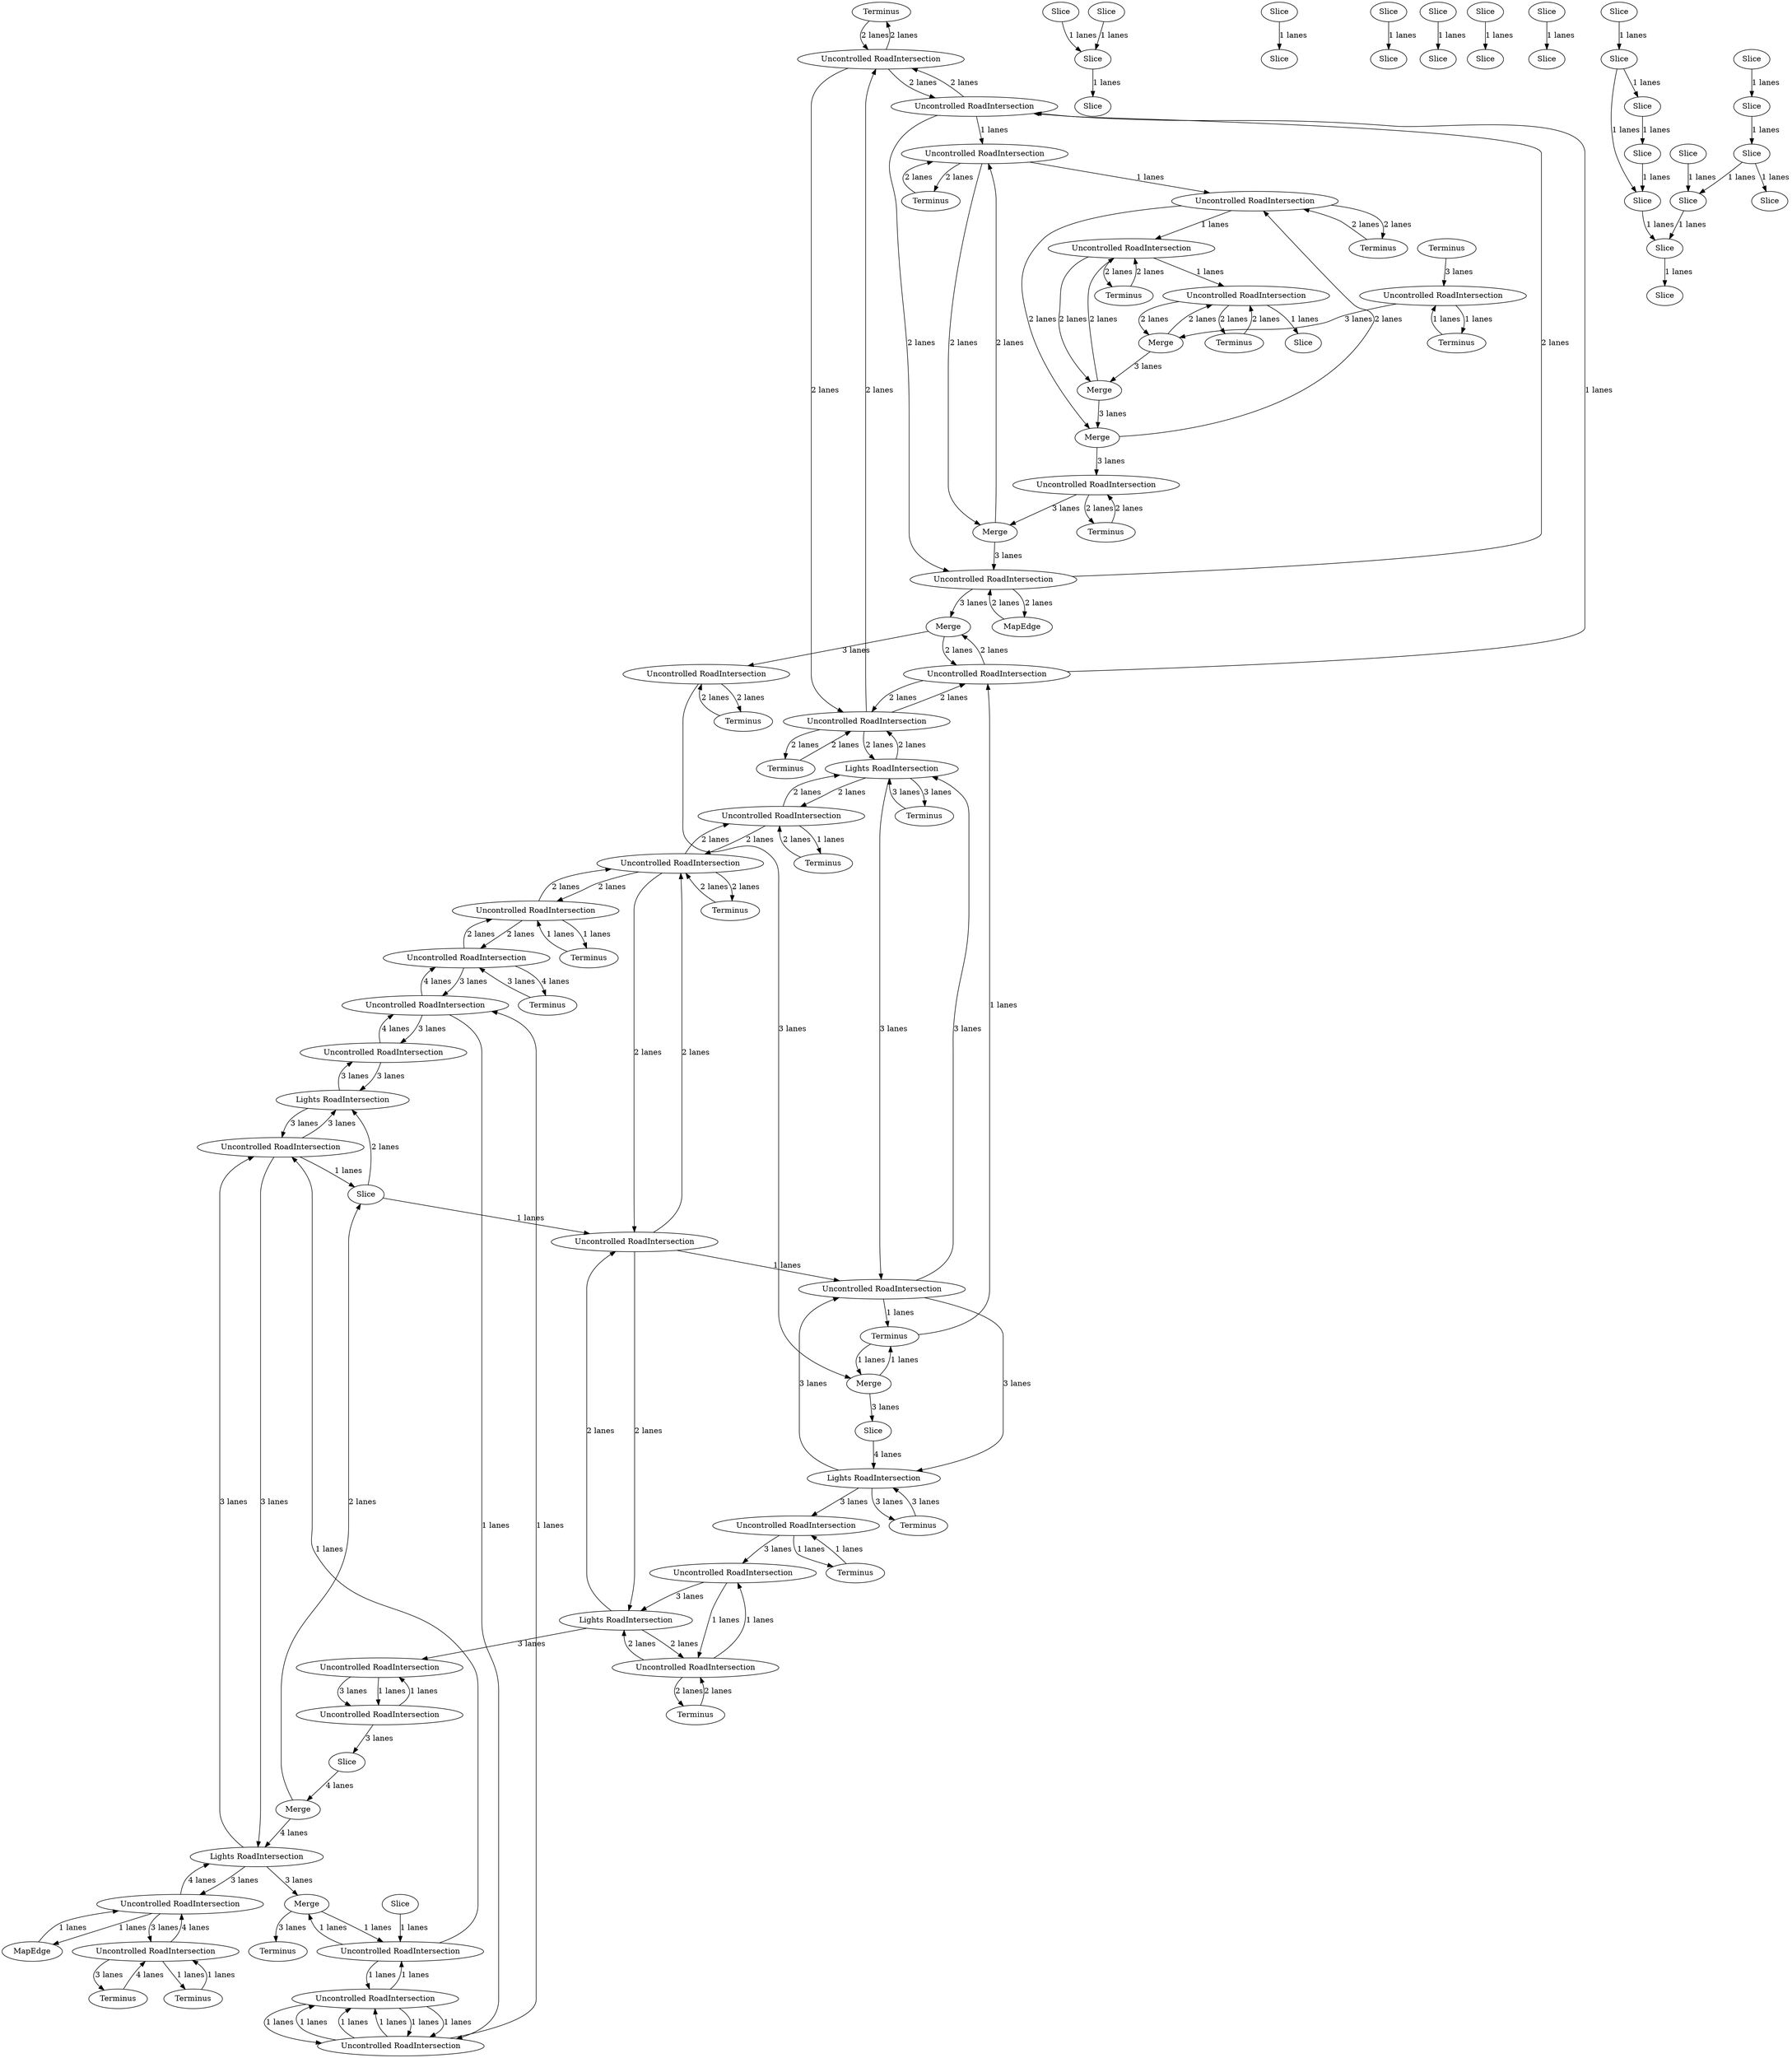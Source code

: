 digraph {
    0 [ label = "Terminus" ]
    1 [ label = "Terminus" ]
    2 [ label = "Terminus" ]
    3 [ label = "Terminus" ]
    4 [ label = "Terminus" ]
    5 [ label = "Terminus" ]
    6 [ label = "Slice" ]
    7 [ label = "Terminus" ]
    8 [ label = "Slice" ]
    9 [ label = "Terminus" ]
    10 [ label = "Terminus" ]
    11 [ label = "Terminus" ]
    12 [ label = "Terminus" ]
    13 [ label = "Slice" ]
    14 [ label = "Slice" ]
    15 [ label = "Slice" ]
    16 [ label = "Slice" ]
    17 [ label = "Slice" ]
    18 [ label = "Slice" ]
    19 [ label = "Slice" ]
    20 [ label = "Slice" ]
    21 [ label = "Slice" ]
    22 [ label = "Slice" ]
    23 [ label = "Uncontrolled RoadIntersection" ]
    24 [ label = "Uncontrolled RoadIntersection" ]
    25 [ label = "Lights RoadIntersection" ]
    26 [ label = "Uncontrolled RoadIntersection" ]
    27 [ label = "Uncontrolled RoadIntersection" ]
    28 [ label = "Slice" ]
    29 [ label = "Slice" ]
    30 [ label = "Uncontrolled RoadIntersection" ]
    31 [ label = "Slice" ]
    32 [ label = "Uncontrolled RoadIntersection" ]
    33 [ label = "Slice" ]
    34 [ label = "Slice" ]
    35 [ label = "Slice" ]
    36 [ label = "Slice" ]
    37 [ label = "Slice" ]
    38 [ label = "Uncontrolled RoadIntersection" ]
    39 [ label = "Slice" ]
    40 [ label = "Slice" ]
    41 [ label = "Uncontrolled RoadIntersection" ]
    42 [ label = "Slice" ]
    43 [ label = "Slice" ]
    44 [ label = "Slice" ]
    45 [ label = "Uncontrolled RoadIntersection" ]
    46 [ label = "Lights RoadIntersection" ]
    47 [ label = "Terminus" ]
    48 [ label = "Slice" ]
    49 [ label = "Merge" ]
    50 [ label = "Slice" ]
    51 [ label = "Uncontrolled RoadIntersection" ]
    52 [ label = "Lights RoadIntersection" ]
    53 [ label = "Slice" ]
    54 [ label = "Slice" ]
    55 [ label = "Uncontrolled RoadIntersection" ]
    56 [ label = "Uncontrolled RoadIntersection" ]
    57 [ label = "Terminus" ]
    58 [ label = "Uncontrolled RoadIntersection" ]
    59 [ label = "Merge" ]
    60 [ label = "Slice" ]
    61 [ label = "Uncontrolled RoadIntersection" ]
    62 [ label = "Uncontrolled RoadIntersection" ]
    63 [ label = "Uncontrolled RoadIntersection" ]
    64 [ label = "Uncontrolled RoadIntersection" ]
    65 [ label = "Uncontrolled RoadIntersection" ]
    66 [ label = "Slice" ]
    67 [ label = "Uncontrolled RoadIntersection" ]
    68 [ label = "Uncontrolled RoadIntersection" ]
    69 [ label = "Lights RoadIntersection" ]
    70 [ label = "Uncontrolled RoadIntersection" ]
    71 [ label = "Uncontrolled RoadIntersection" ]
    72 [ label = "Lights RoadIntersection" ]
    73 [ label = "Slice" ]
    74 [ label = "Merge" ]
    75 [ label = "Uncontrolled RoadIntersection" ]
    76 [ label = "Uncontrolled RoadIntersection" ]
    77 [ label = "Merge" ]
    78 [ label = "Merge" ]
    79 [ label = "Merge" ]
    80 [ label = "Uncontrolled RoadIntersection" ]
    81 [ label = "Merge" ]
    82 [ label = "Uncontrolled RoadIntersection" ]
    83 [ label = "Merge" ]
    84 [ label = "Terminus" ]
    85 [ label = "MapEdge" ]
    86 [ label = "Uncontrolled RoadIntersection" ]
    87 [ label = "Uncontrolled RoadIntersection" ]
    88 [ label = "Uncontrolled RoadIntersection" ]
    89 [ label = "Terminus" ]
    90 [ label = "Terminus" ]
    91 [ label = "Terminus" ]
    92 [ label = "Terminus" ]
    93 [ label = "Terminus" ]
    94 [ label = "Terminus" ]
    95 [ label = "Terminus" ]
    96 [ label = "Terminus" ]
    97 [ label = "MapEdge" ]
    98 [ label = "Uncontrolled RoadIntersection" ]
    99 [ label = "Uncontrolled RoadIntersection" ]
    7 -> 98 [ label = "2 lanes" ]
    98 -> 7 [ label = "1 lanes" ]
    2 -> 64 [ label = "2 lanes" ]
    64 -> 2 [ label = "2 lanes" ]
    64 -> 83 [ label = "2 lanes" ]
    83 -> 64 [ label = "2 lanes" ]
    3 -> 65 [ label = "2 lanes" ]
    65 -> 3 [ label = "2 lanes" ]
    65 -> 78 [ label = "2 lanes" ]
    78 -> 65 [ label = "2 lanes" ]
    5 -> 62 [ label = "2 lanes" ]
    62 -> 5 [ label = "2 lanes" ]
    62 -> 81 [ label = "2 lanes" ]
    81 -> 62 [ label = "2 lanes" ]
    80 -> 96 [ label = "2 lanes" ]
    96 -> 80 [ label = "2 lanes" ]
    24 -> 27 [ label = "2 lanes" ]
    27 -> 24 [ label = "2 lanes" ]
    27 -> 99 [ label = "2 lanes" ]
    99 -> 27 [ label = "2 lanes" ]
    0 -> 26 [ label = "2 lanes" ]
    26 -> 0 [ label = "2 lanes" ]
    26 -> 61 [ label = "2 lanes" ]
    61 -> 26 [ label = "2 lanes" ]
    61 -> 76 [ label = "2 lanes" ]
    76 -> 61 [ label = "2 lanes" ]
    76 -> 97 [ label = "2 lanes" ]
    97 -> 76 [ label = "2 lanes" ]
    82 -> 94 [ label = "1 lanes" ]
    94 -> 82 [ label = "1 lanes" ]
    85 -> 87 [ label = "1 lanes" ]
    87 -> 85 [ label = "1 lanes" ]
    27 -> 11 [ label = "1 lanes" ]
    11 -> 27 [ label = "1 lanes" ]
    98 -> 25 [ label = "2 lanes" ]
    25 -> 98 [ label = "2 lanes" ]
    25 -> 23 [ label = "2 lanes" ]
    23 -> 25 [ label = "2 lanes" ]
    23 -> 26 [ label = "2 lanes" ]
    26 -> 23 [ label = "2 lanes" ]
    10 -> 23 [ label = "2 lanes" ]
    23 -> 10 [ label = "2 lanes" ]
    23 -> 58 [ label = "2 lanes" ]
    58 -> 23 [ label = "2 lanes" ]
    58 -> 77 [ label = "2 lanes" ]
    77 -> 58 [ label = "2 lanes" ]
    4 -> 63 [ label = "2 lanes" ]
    63 -> 4 [ label = "2 lanes" ]
    63 -> 79 [ label = "2 lanes" ]
    79 -> 63 [ label = "2 lanes" ]
    50 -> 54 [ label = "1 lanes" ]
    48 -> 50 [ label = "1 lanes" ]
    87 -> 88 [ label = "3 lanes" ]
    88 -> 87 [ label = "4 lanes" ]
    88 -> 89 [ label = "3 lanes" ]
    89 -> 88 [ label = "4 lanes" ]
    1 -> 25 [ label = "3 lanes" ]
    25 -> 1 [ label = "3 lanes" ]
    25 -> 56 [ label = "3 lanes" ]
    56 -> 25 [ label = "3 lanes" ]
    56 -> 72 [ label = "3 lanes" ]
    72 -> 56 [ label = "3 lanes" ]
    49 -> 47 [ label = "3 lanes" ]
    33 -> 31 [ label = "1 lanes" ]
    34 -> 33 [ label = "1 lanes" ]
    35 -> 34 [ label = "1 lanes" ]
    36 -> 35 [ label = "1 lanes" ]
    84 -> 82 [ label = "3 lanes" ]
    82 -> 81 [ label = "3 lanes" ]
    81 -> 78 [ label = "3 lanes" ]
    78 -> 83 [ label = "3 lanes" ]
    83 -> 80 [ label = "3 lanes" ]
    80 -> 79 [ label = "3 lanes" ]
    79 -> 76 [ label = "3 lanes" ]
    76 -> 77 [ label = "3 lanes" ]
    77 -> 75 [ label = "3 lanes" ]
    75 -> 74 [ label = "3 lanes" ]
    74 -> 73 [ label = "3 lanes" ]
    60 -> 59 [ label = "4 lanes" ]
    59 -> 52 [ label = "4 lanes" ]
    73 -> 72 [ label = "4 lanes" ]
    72 -> 71 [ label = "3 lanes" ]
    71 -> 70 [ label = "3 lanes" ]
    70 -> 69 [ label = "3 lanes" ]
    69 -> 68 [ label = "3 lanes" ]
    68 -> 67 [ label = "3 lanes" ]
    67 -> 60 [ label = "3 lanes" ]
    52 -> 49 [ label = "3 lanes" ]
    14 -> 8 [ label = "1 lanes" ]
    15 -> 14 [ label = "1 lanes" ]
    59 -> 53 [ label = "2 lanes" ]
    53 -> 46 [ label = "2 lanes" ]
    17 -> 18 [ label = "1 lanes" ]
    22 -> 20 [ label = "1 lanes" ]
    29 -> 28 [ label = "1 lanes" ]
    21 -> 19 [ label = "1 lanes" ]
    74 -> 57 [ label = "1 lanes" ]
    57 -> 74 [ label = "1 lanes" ]
    86 -> 70 [ label = "1 lanes" ]
    70 -> 86 [ label = "1 lanes" ]
    67 -> 68 [ label = "1 lanes" ]
    68 -> 67 [ label = "1 lanes" ]
    69 -> 86 [ label = "2 lanes" ]
    86 -> 69 [ label = "2 lanes" ]
    86 -> 92 [ label = "2 lanes" ]
    92 -> 86 [ label = "2 lanes" ]
    75 -> 95 [ label = "2 lanes" ]
    95 -> 75 [ label = "2 lanes" ]
    93 -> 72 [ label = "3 lanes" ]
    72 -> 93 [ label = "3 lanes" ]
    52 -> 87 [ label = "3 lanes" ]
    87 -> 52 [ label = "4 lanes" ]
    37 -> 36 [ label = "1 lanes" ]
    39 -> 37 [ label = "1 lanes" ]
    44 -> 48 [ label = "1 lanes" ]
    37 -> 34 [ label = "1 lanes" ]
    42 -> 40 [ label = "1 lanes" ]
    40 -> 33 [ label = "1 lanes" ]
    50 -> 40 [ label = "1 lanes" ]
    38 -> 46 [ label = "3 lanes" ]
    46 -> 38 [ label = "3 lanes" ]
    16 -> 13 [ label = "1 lanes" ]
    12 -> 24 [ label = "3 lanes" ]
    24 -> 12 [ label = "4 lanes" ]
    24 -> 30 [ label = "3 lanes" ]
    30 -> 24 [ label = "4 lanes" ]
    30 -> 38 [ label = "3 lanes" ]
    38 -> 30 [ label = "4 lanes" ]
    62 -> 66 [ label = "1 lanes" ]
    65 -> 62 [ label = "1 lanes" ]
    64 -> 65 [ label = "1 lanes" ]
    63 -> 64 [ label = "1 lanes" ]
    61 -> 63 [ label = "1 lanes" ]
    58 -> 61 [ label = "1 lanes" ]
    57 -> 58 [ label = "1 lanes" ]
    56 -> 57 [ label = "1 lanes" ]
    55 -> 56 [ label = "1 lanes" ]
    53 -> 55 [ label = "1 lanes" ]
    51 -> 53 [ label = "1 lanes" ]
    45 -> 51 [ label = "1 lanes" ]
    43 -> 45 [ label = "1 lanes" ]
    46 -> 51 [ label = "3 lanes" ]
    51 -> 46 [ label = "3 lanes" ]
    51 -> 52 [ label = "3 lanes" ]
    52 -> 51 [ label = "3 lanes" ]
    71 -> 90 [ label = "1 lanes" ]
    90 -> 71 [ label = "1 lanes" ]
    6 -> 14 [ label = "1 lanes" ]
    30 -> 32 [ label = "1 lanes" ]
    32 -> 30 [ label = "1 lanes" ]
    32 -> 41 [ label = "1 lanes" ]
    41 -> 32 [ label = "1 lanes" ]
    32 -> 41 [ label = "1 lanes" ]
    41 -> 32 [ label = "1 lanes" ]
    41 -> 45 [ label = "1 lanes" ]
    45 -> 41 [ label = "1 lanes" ]
    45 -> 49 [ label = "1 lanes" ]
    49 -> 45 [ label = "1 lanes" ]
    32 -> 41 [ label = "1 lanes" ]
    41 -> 32 [ label = "1 lanes" ]
    99 -> 55 [ label = "2 lanes" ]
    55 -> 99 [ label = "2 lanes" ]
    55 -> 69 [ label = "2 lanes" ]
    69 -> 55 [ label = "2 lanes" ]
    99 -> 98 [ label = "2 lanes" ]
    98 -> 99 [ label = "2 lanes" ]
    9 -> 99 [ label = "2 lanes" ]
    99 -> 9 [ label = "2 lanes" ]
    88 -> 91 [ label = "1 lanes" ]
    91 -> 88 [ label = "1 lanes" ]
}

